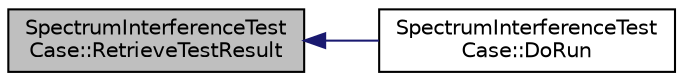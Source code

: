 digraph "SpectrumInterferenceTestCase::RetrieveTestResult"
{
  edge [fontname="Helvetica",fontsize="10",labelfontname="Helvetica",labelfontsize="10"];
  node [fontname="Helvetica",fontsize="10",shape=record];
  rankdir="LR";
  Node1 [label="SpectrumInterferenceTest\lCase::RetrieveTestResult",height=0.2,width=0.4,color="black", fillcolor="grey75", style="filled", fontcolor="black"];
  Node1 -> Node2 [dir="back",color="midnightblue",fontsize="10",style="solid"];
  Node2 [label="SpectrumInterferenceTest\lCase::DoRun",height=0.2,width=0.4,color="black", fillcolor="white", style="filled",URL="$d6/d55/classSpectrumInterferenceTestCase.html#a5ac9568ed05b26e38fea7c409805e7e0",tooltip="Implementation to actually run this TestCase. "];
}
